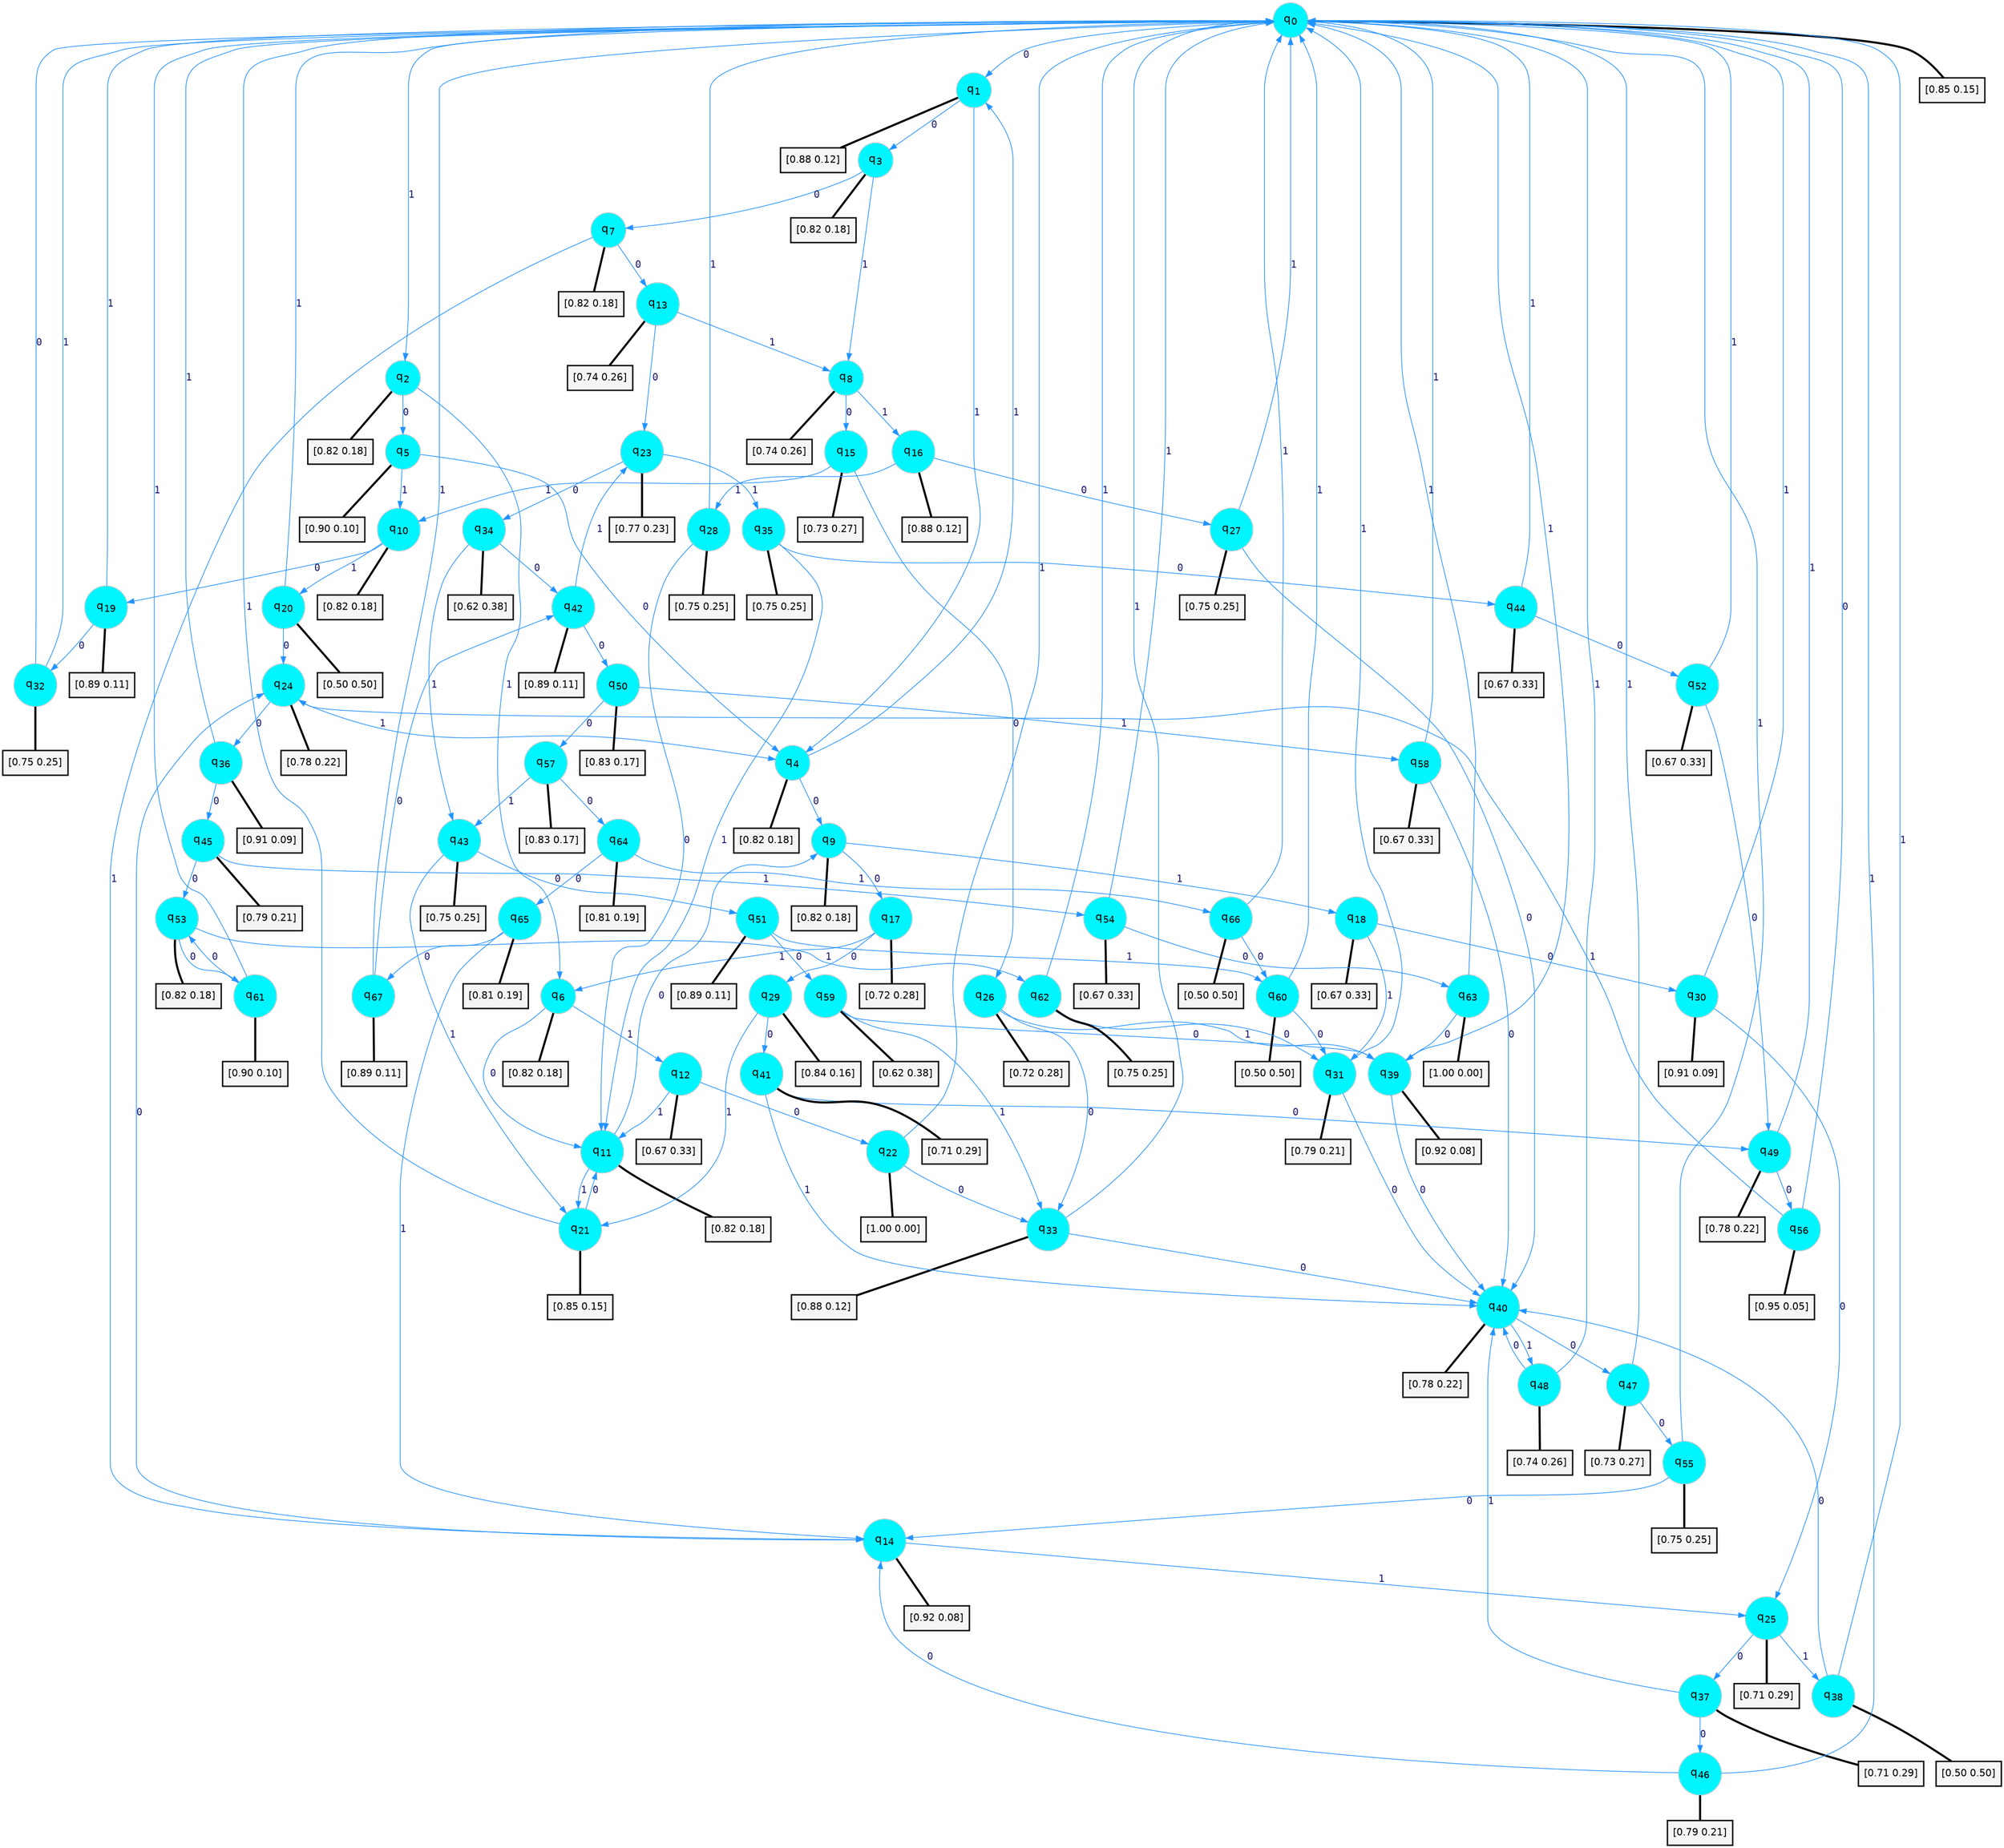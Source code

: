 digraph G {
graph [
bgcolor=transparent, dpi=300, rankdir=TD, size="40,25"];
node [
color=gray, fillcolor=turquoise1, fontcolor=black, fontname=Helvetica, fontsize=16, fontweight=bold, shape=circle, style=filled];
edge [
arrowsize=1, color=dodgerblue1, fontcolor=midnightblue, fontname=courier, fontweight=bold, penwidth=1, style=solid, weight=20];
0[label=<q<SUB>0</SUB>>];
1[label=<q<SUB>1</SUB>>];
2[label=<q<SUB>2</SUB>>];
3[label=<q<SUB>3</SUB>>];
4[label=<q<SUB>4</SUB>>];
5[label=<q<SUB>5</SUB>>];
6[label=<q<SUB>6</SUB>>];
7[label=<q<SUB>7</SUB>>];
8[label=<q<SUB>8</SUB>>];
9[label=<q<SUB>9</SUB>>];
10[label=<q<SUB>10</SUB>>];
11[label=<q<SUB>11</SUB>>];
12[label=<q<SUB>12</SUB>>];
13[label=<q<SUB>13</SUB>>];
14[label=<q<SUB>14</SUB>>];
15[label=<q<SUB>15</SUB>>];
16[label=<q<SUB>16</SUB>>];
17[label=<q<SUB>17</SUB>>];
18[label=<q<SUB>18</SUB>>];
19[label=<q<SUB>19</SUB>>];
20[label=<q<SUB>20</SUB>>];
21[label=<q<SUB>21</SUB>>];
22[label=<q<SUB>22</SUB>>];
23[label=<q<SUB>23</SUB>>];
24[label=<q<SUB>24</SUB>>];
25[label=<q<SUB>25</SUB>>];
26[label=<q<SUB>26</SUB>>];
27[label=<q<SUB>27</SUB>>];
28[label=<q<SUB>28</SUB>>];
29[label=<q<SUB>29</SUB>>];
30[label=<q<SUB>30</SUB>>];
31[label=<q<SUB>31</SUB>>];
32[label=<q<SUB>32</SUB>>];
33[label=<q<SUB>33</SUB>>];
34[label=<q<SUB>34</SUB>>];
35[label=<q<SUB>35</SUB>>];
36[label=<q<SUB>36</SUB>>];
37[label=<q<SUB>37</SUB>>];
38[label=<q<SUB>38</SUB>>];
39[label=<q<SUB>39</SUB>>];
40[label=<q<SUB>40</SUB>>];
41[label=<q<SUB>41</SUB>>];
42[label=<q<SUB>42</SUB>>];
43[label=<q<SUB>43</SUB>>];
44[label=<q<SUB>44</SUB>>];
45[label=<q<SUB>45</SUB>>];
46[label=<q<SUB>46</SUB>>];
47[label=<q<SUB>47</SUB>>];
48[label=<q<SUB>48</SUB>>];
49[label=<q<SUB>49</SUB>>];
50[label=<q<SUB>50</SUB>>];
51[label=<q<SUB>51</SUB>>];
52[label=<q<SUB>52</SUB>>];
53[label=<q<SUB>53</SUB>>];
54[label=<q<SUB>54</SUB>>];
55[label=<q<SUB>55</SUB>>];
56[label=<q<SUB>56</SUB>>];
57[label=<q<SUB>57</SUB>>];
58[label=<q<SUB>58</SUB>>];
59[label=<q<SUB>59</SUB>>];
60[label=<q<SUB>60</SUB>>];
61[label=<q<SUB>61</SUB>>];
62[label=<q<SUB>62</SUB>>];
63[label=<q<SUB>63</SUB>>];
64[label=<q<SUB>64</SUB>>];
65[label=<q<SUB>65</SUB>>];
66[label=<q<SUB>66</SUB>>];
67[label=<q<SUB>67</SUB>>];
68[label="[0.85 0.15]", shape=box,fontcolor=black, fontname=Helvetica, fontsize=14, penwidth=2, fillcolor=whitesmoke,color=black];
69[label="[0.88 0.12]", shape=box,fontcolor=black, fontname=Helvetica, fontsize=14, penwidth=2, fillcolor=whitesmoke,color=black];
70[label="[0.82 0.18]", shape=box,fontcolor=black, fontname=Helvetica, fontsize=14, penwidth=2, fillcolor=whitesmoke,color=black];
71[label="[0.82 0.18]", shape=box,fontcolor=black, fontname=Helvetica, fontsize=14, penwidth=2, fillcolor=whitesmoke,color=black];
72[label="[0.82 0.18]", shape=box,fontcolor=black, fontname=Helvetica, fontsize=14, penwidth=2, fillcolor=whitesmoke,color=black];
73[label="[0.90 0.10]", shape=box,fontcolor=black, fontname=Helvetica, fontsize=14, penwidth=2, fillcolor=whitesmoke,color=black];
74[label="[0.82 0.18]", shape=box,fontcolor=black, fontname=Helvetica, fontsize=14, penwidth=2, fillcolor=whitesmoke,color=black];
75[label="[0.82 0.18]", shape=box,fontcolor=black, fontname=Helvetica, fontsize=14, penwidth=2, fillcolor=whitesmoke,color=black];
76[label="[0.74 0.26]", shape=box,fontcolor=black, fontname=Helvetica, fontsize=14, penwidth=2, fillcolor=whitesmoke,color=black];
77[label="[0.82 0.18]", shape=box,fontcolor=black, fontname=Helvetica, fontsize=14, penwidth=2, fillcolor=whitesmoke,color=black];
78[label="[0.82 0.18]", shape=box,fontcolor=black, fontname=Helvetica, fontsize=14, penwidth=2, fillcolor=whitesmoke,color=black];
79[label="[0.82 0.18]", shape=box,fontcolor=black, fontname=Helvetica, fontsize=14, penwidth=2, fillcolor=whitesmoke,color=black];
80[label="[0.67 0.33]", shape=box,fontcolor=black, fontname=Helvetica, fontsize=14, penwidth=2, fillcolor=whitesmoke,color=black];
81[label="[0.74 0.26]", shape=box,fontcolor=black, fontname=Helvetica, fontsize=14, penwidth=2, fillcolor=whitesmoke,color=black];
82[label="[0.92 0.08]", shape=box,fontcolor=black, fontname=Helvetica, fontsize=14, penwidth=2, fillcolor=whitesmoke,color=black];
83[label="[0.73 0.27]", shape=box,fontcolor=black, fontname=Helvetica, fontsize=14, penwidth=2, fillcolor=whitesmoke,color=black];
84[label="[0.88 0.12]", shape=box,fontcolor=black, fontname=Helvetica, fontsize=14, penwidth=2, fillcolor=whitesmoke,color=black];
85[label="[0.72 0.28]", shape=box,fontcolor=black, fontname=Helvetica, fontsize=14, penwidth=2, fillcolor=whitesmoke,color=black];
86[label="[0.67 0.33]", shape=box,fontcolor=black, fontname=Helvetica, fontsize=14, penwidth=2, fillcolor=whitesmoke,color=black];
87[label="[0.89 0.11]", shape=box,fontcolor=black, fontname=Helvetica, fontsize=14, penwidth=2, fillcolor=whitesmoke,color=black];
88[label="[0.50 0.50]", shape=box,fontcolor=black, fontname=Helvetica, fontsize=14, penwidth=2, fillcolor=whitesmoke,color=black];
89[label="[0.85 0.15]", shape=box,fontcolor=black, fontname=Helvetica, fontsize=14, penwidth=2, fillcolor=whitesmoke,color=black];
90[label="[1.00 0.00]", shape=box,fontcolor=black, fontname=Helvetica, fontsize=14, penwidth=2, fillcolor=whitesmoke,color=black];
91[label="[0.77 0.23]", shape=box,fontcolor=black, fontname=Helvetica, fontsize=14, penwidth=2, fillcolor=whitesmoke,color=black];
92[label="[0.78 0.22]", shape=box,fontcolor=black, fontname=Helvetica, fontsize=14, penwidth=2, fillcolor=whitesmoke,color=black];
93[label="[0.71 0.29]", shape=box,fontcolor=black, fontname=Helvetica, fontsize=14, penwidth=2, fillcolor=whitesmoke,color=black];
94[label="[0.72 0.28]", shape=box,fontcolor=black, fontname=Helvetica, fontsize=14, penwidth=2, fillcolor=whitesmoke,color=black];
95[label="[0.75 0.25]", shape=box,fontcolor=black, fontname=Helvetica, fontsize=14, penwidth=2, fillcolor=whitesmoke,color=black];
96[label="[0.75 0.25]", shape=box,fontcolor=black, fontname=Helvetica, fontsize=14, penwidth=2, fillcolor=whitesmoke,color=black];
97[label="[0.84 0.16]", shape=box,fontcolor=black, fontname=Helvetica, fontsize=14, penwidth=2, fillcolor=whitesmoke,color=black];
98[label="[0.91 0.09]", shape=box,fontcolor=black, fontname=Helvetica, fontsize=14, penwidth=2, fillcolor=whitesmoke,color=black];
99[label="[0.79 0.21]", shape=box,fontcolor=black, fontname=Helvetica, fontsize=14, penwidth=2, fillcolor=whitesmoke,color=black];
100[label="[0.75 0.25]", shape=box,fontcolor=black, fontname=Helvetica, fontsize=14, penwidth=2, fillcolor=whitesmoke,color=black];
101[label="[0.88 0.12]", shape=box,fontcolor=black, fontname=Helvetica, fontsize=14, penwidth=2, fillcolor=whitesmoke,color=black];
102[label="[0.62 0.38]", shape=box,fontcolor=black, fontname=Helvetica, fontsize=14, penwidth=2, fillcolor=whitesmoke,color=black];
103[label="[0.75 0.25]", shape=box,fontcolor=black, fontname=Helvetica, fontsize=14, penwidth=2, fillcolor=whitesmoke,color=black];
104[label="[0.91 0.09]", shape=box,fontcolor=black, fontname=Helvetica, fontsize=14, penwidth=2, fillcolor=whitesmoke,color=black];
105[label="[0.71 0.29]", shape=box,fontcolor=black, fontname=Helvetica, fontsize=14, penwidth=2, fillcolor=whitesmoke,color=black];
106[label="[0.50 0.50]", shape=box,fontcolor=black, fontname=Helvetica, fontsize=14, penwidth=2, fillcolor=whitesmoke,color=black];
107[label="[0.92 0.08]", shape=box,fontcolor=black, fontname=Helvetica, fontsize=14, penwidth=2, fillcolor=whitesmoke,color=black];
108[label="[0.78 0.22]", shape=box,fontcolor=black, fontname=Helvetica, fontsize=14, penwidth=2, fillcolor=whitesmoke,color=black];
109[label="[0.71 0.29]", shape=box,fontcolor=black, fontname=Helvetica, fontsize=14, penwidth=2, fillcolor=whitesmoke,color=black];
110[label="[0.89 0.11]", shape=box,fontcolor=black, fontname=Helvetica, fontsize=14, penwidth=2, fillcolor=whitesmoke,color=black];
111[label="[0.75 0.25]", shape=box,fontcolor=black, fontname=Helvetica, fontsize=14, penwidth=2, fillcolor=whitesmoke,color=black];
112[label="[0.67 0.33]", shape=box,fontcolor=black, fontname=Helvetica, fontsize=14, penwidth=2, fillcolor=whitesmoke,color=black];
113[label="[0.79 0.21]", shape=box,fontcolor=black, fontname=Helvetica, fontsize=14, penwidth=2, fillcolor=whitesmoke,color=black];
114[label="[0.79 0.21]", shape=box,fontcolor=black, fontname=Helvetica, fontsize=14, penwidth=2, fillcolor=whitesmoke,color=black];
115[label="[0.73 0.27]", shape=box,fontcolor=black, fontname=Helvetica, fontsize=14, penwidth=2, fillcolor=whitesmoke,color=black];
116[label="[0.74 0.26]", shape=box,fontcolor=black, fontname=Helvetica, fontsize=14, penwidth=2, fillcolor=whitesmoke,color=black];
117[label="[0.78 0.22]", shape=box,fontcolor=black, fontname=Helvetica, fontsize=14, penwidth=2, fillcolor=whitesmoke,color=black];
118[label="[0.83 0.17]", shape=box,fontcolor=black, fontname=Helvetica, fontsize=14, penwidth=2, fillcolor=whitesmoke,color=black];
119[label="[0.89 0.11]", shape=box,fontcolor=black, fontname=Helvetica, fontsize=14, penwidth=2, fillcolor=whitesmoke,color=black];
120[label="[0.67 0.33]", shape=box,fontcolor=black, fontname=Helvetica, fontsize=14, penwidth=2, fillcolor=whitesmoke,color=black];
121[label="[0.82 0.18]", shape=box,fontcolor=black, fontname=Helvetica, fontsize=14, penwidth=2, fillcolor=whitesmoke,color=black];
122[label="[0.67 0.33]", shape=box,fontcolor=black, fontname=Helvetica, fontsize=14, penwidth=2, fillcolor=whitesmoke,color=black];
123[label="[0.75 0.25]", shape=box,fontcolor=black, fontname=Helvetica, fontsize=14, penwidth=2, fillcolor=whitesmoke,color=black];
124[label="[0.95 0.05]", shape=box,fontcolor=black, fontname=Helvetica, fontsize=14, penwidth=2, fillcolor=whitesmoke,color=black];
125[label="[0.83 0.17]", shape=box,fontcolor=black, fontname=Helvetica, fontsize=14, penwidth=2, fillcolor=whitesmoke,color=black];
126[label="[0.67 0.33]", shape=box,fontcolor=black, fontname=Helvetica, fontsize=14, penwidth=2, fillcolor=whitesmoke,color=black];
127[label="[0.62 0.38]", shape=box,fontcolor=black, fontname=Helvetica, fontsize=14, penwidth=2, fillcolor=whitesmoke,color=black];
128[label="[0.50 0.50]", shape=box,fontcolor=black, fontname=Helvetica, fontsize=14, penwidth=2, fillcolor=whitesmoke,color=black];
129[label="[0.90 0.10]", shape=box,fontcolor=black, fontname=Helvetica, fontsize=14, penwidth=2, fillcolor=whitesmoke,color=black];
130[label="[0.75 0.25]", shape=box,fontcolor=black, fontname=Helvetica, fontsize=14, penwidth=2, fillcolor=whitesmoke,color=black];
131[label="[1.00 0.00]", shape=box,fontcolor=black, fontname=Helvetica, fontsize=14, penwidth=2, fillcolor=whitesmoke,color=black];
132[label="[0.81 0.19]", shape=box,fontcolor=black, fontname=Helvetica, fontsize=14, penwidth=2, fillcolor=whitesmoke,color=black];
133[label="[0.81 0.19]", shape=box,fontcolor=black, fontname=Helvetica, fontsize=14, penwidth=2, fillcolor=whitesmoke,color=black];
134[label="[0.50 0.50]", shape=box,fontcolor=black, fontname=Helvetica, fontsize=14, penwidth=2, fillcolor=whitesmoke,color=black];
135[label="[0.89 0.11]", shape=box,fontcolor=black, fontname=Helvetica, fontsize=14, penwidth=2, fillcolor=whitesmoke,color=black];
0->1 [label=0];
0->2 [label=1];
0->68 [arrowhead=none, penwidth=3,color=black];
1->3 [label=0];
1->4 [label=1];
1->69 [arrowhead=none, penwidth=3,color=black];
2->5 [label=0];
2->6 [label=1];
2->70 [arrowhead=none, penwidth=3,color=black];
3->7 [label=0];
3->8 [label=1];
3->71 [arrowhead=none, penwidth=3,color=black];
4->9 [label=0];
4->1 [label=1];
4->72 [arrowhead=none, penwidth=3,color=black];
5->4 [label=0];
5->10 [label=1];
5->73 [arrowhead=none, penwidth=3,color=black];
6->11 [label=0];
6->12 [label=1];
6->74 [arrowhead=none, penwidth=3,color=black];
7->13 [label=0];
7->14 [label=1];
7->75 [arrowhead=none, penwidth=3,color=black];
8->15 [label=0];
8->16 [label=1];
8->76 [arrowhead=none, penwidth=3,color=black];
9->17 [label=0];
9->18 [label=1];
9->77 [arrowhead=none, penwidth=3,color=black];
10->19 [label=0];
10->20 [label=1];
10->78 [arrowhead=none, penwidth=3,color=black];
11->9 [label=0];
11->21 [label=1];
11->79 [arrowhead=none, penwidth=3,color=black];
12->22 [label=0];
12->11 [label=1];
12->80 [arrowhead=none, penwidth=3,color=black];
13->23 [label=0];
13->8 [label=1];
13->81 [arrowhead=none, penwidth=3,color=black];
14->24 [label=0];
14->25 [label=1];
14->82 [arrowhead=none, penwidth=3,color=black];
15->26 [label=0];
15->10 [label=1];
15->83 [arrowhead=none, penwidth=3,color=black];
16->27 [label=0];
16->28 [label=1];
16->84 [arrowhead=none, penwidth=3,color=black];
17->29 [label=0];
17->6 [label=1];
17->85 [arrowhead=none, penwidth=3,color=black];
18->30 [label=0];
18->31 [label=1];
18->86 [arrowhead=none, penwidth=3,color=black];
19->32 [label=0];
19->0 [label=1];
19->87 [arrowhead=none, penwidth=3,color=black];
20->24 [label=0];
20->0 [label=1];
20->88 [arrowhead=none, penwidth=3,color=black];
21->11 [label=0];
21->0 [label=1];
21->89 [arrowhead=none, penwidth=3,color=black];
22->33 [label=0];
22->0 [label=1];
22->90 [arrowhead=none, penwidth=3,color=black];
23->34 [label=0];
23->35 [label=1];
23->91 [arrowhead=none, penwidth=3,color=black];
24->36 [label=0];
24->4 [label=1];
24->92 [arrowhead=none, penwidth=3,color=black];
25->37 [label=0];
25->38 [label=1];
25->93 [arrowhead=none, penwidth=3,color=black];
26->33 [label=0];
26->39 [label=1];
26->94 [arrowhead=none, penwidth=3,color=black];
27->40 [label=0];
27->0 [label=1];
27->95 [arrowhead=none, penwidth=3,color=black];
28->11 [label=0];
28->0 [label=1];
28->96 [arrowhead=none, penwidth=3,color=black];
29->41 [label=0];
29->21 [label=1];
29->97 [arrowhead=none, penwidth=3,color=black];
30->25 [label=0];
30->0 [label=1];
30->98 [arrowhead=none, penwidth=3,color=black];
31->40 [label=0];
31->0 [label=1];
31->99 [arrowhead=none, penwidth=3,color=black];
32->0 [label=0];
32->0 [label=1];
32->100 [arrowhead=none, penwidth=3,color=black];
33->40 [label=0];
33->0 [label=1];
33->101 [arrowhead=none, penwidth=3,color=black];
34->42 [label=0];
34->43 [label=1];
34->102 [arrowhead=none, penwidth=3,color=black];
35->44 [label=0];
35->11 [label=1];
35->103 [arrowhead=none, penwidth=3,color=black];
36->45 [label=0];
36->0 [label=1];
36->104 [arrowhead=none, penwidth=3,color=black];
37->46 [label=0];
37->40 [label=1];
37->105 [arrowhead=none, penwidth=3,color=black];
38->40 [label=0];
38->0 [label=1];
38->106 [arrowhead=none, penwidth=3,color=black];
39->40 [label=0];
39->0 [label=1];
39->107 [arrowhead=none, penwidth=3,color=black];
40->47 [label=0];
40->48 [label=1];
40->108 [arrowhead=none, penwidth=3,color=black];
41->49 [label=0];
41->40 [label=1];
41->109 [arrowhead=none, penwidth=3,color=black];
42->50 [label=0];
42->23 [label=1];
42->110 [arrowhead=none, penwidth=3,color=black];
43->51 [label=0];
43->21 [label=1];
43->111 [arrowhead=none, penwidth=3,color=black];
44->52 [label=0];
44->0 [label=1];
44->112 [arrowhead=none, penwidth=3,color=black];
45->53 [label=0];
45->54 [label=1];
45->113 [arrowhead=none, penwidth=3,color=black];
46->14 [label=0];
46->0 [label=1];
46->114 [arrowhead=none, penwidth=3,color=black];
47->55 [label=0];
47->0 [label=1];
47->115 [arrowhead=none, penwidth=3,color=black];
48->40 [label=0];
48->0 [label=1];
48->116 [arrowhead=none, penwidth=3,color=black];
49->56 [label=0];
49->0 [label=1];
49->117 [arrowhead=none, penwidth=3,color=black];
50->57 [label=0];
50->58 [label=1];
50->118 [arrowhead=none, penwidth=3,color=black];
51->59 [label=0];
51->60 [label=1];
51->119 [arrowhead=none, penwidth=3,color=black];
52->49 [label=0];
52->0 [label=1];
52->120 [arrowhead=none, penwidth=3,color=black];
53->61 [label=0];
53->62 [label=1];
53->121 [arrowhead=none, penwidth=3,color=black];
54->63 [label=0];
54->0 [label=1];
54->122 [arrowhead=none, penwidth=3,color=black];
55->14 [label=0];
55->0 [label=1];
55->123 [arrowhead=none, penwidth=3,color=black];
56->0 [label=0];
56->24 [label=1];
56->124 [arrowhead=none, penwidth=3,color=black];
57->64 [label=0];
57->43 [label=1];
57->125 [arrowhead=none, penwidth=3,color=black];
58->40 [label=0];
58->0 [label=1];
58->126 [arrowhead=none, penwidth=3,color=black];
59->39 [label=0];
59->33 [label=1];
59->127 [arrowhead=none, penwidth=3,color=black];
60->31 [label=0];
60->0 [label=1];
60->128 [arrowhead=none, penwidth=3,color=black];
61->53 [label=0];
61->0 [label=1];
61->129 [arrowhead=none, penwidth=3,color=black];
62->31 [label=0];
62->0 [label=1];
62->130 [arrowhead=none, penwidth=3,color=black];
63->39 [label=0];
63->0 [label=1];
63->131 [arrowhead=none, penwidth=3,color=black];
64->65 [label=0];
64->66 [label=1];
64->132 [arrowhead=none, penwidth=3,color=black];
65->67 [label=0];
65->14 [label=1];
65->133 [arrowhead=none, penwidth=3,color=black];
66->60 [label=0];
66->0 [label=1];
66->134 [arrowhead=none, penwidth=3,color=black];
67->42 [label=0];
67->0 [label=1];
67->135 [arrowhead=none, penwidth=3,color=black];
}
